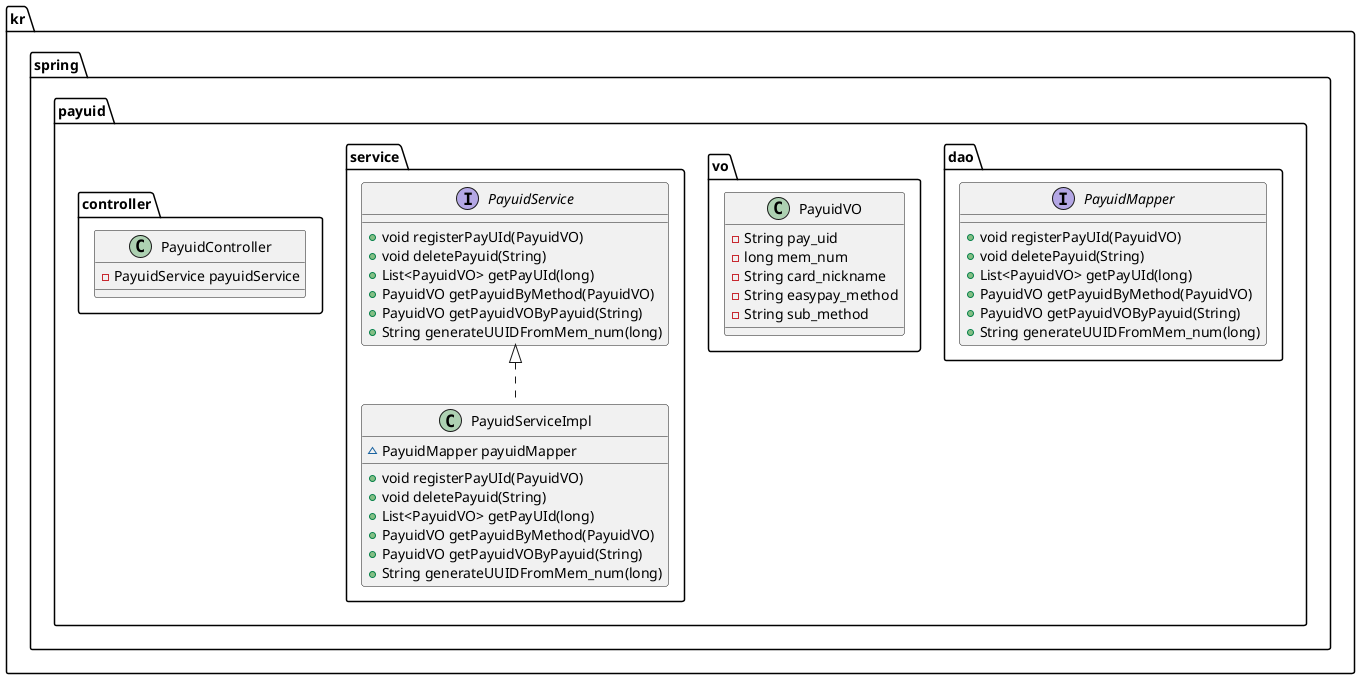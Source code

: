 @startuml
interface kr.spring.payuid.dao.PayuidMapper {
+ void registerPayUId(PayuidVO)
+ void deletePayuid(String)
+ List<PayuidVO> getPayUId(long)
+ PayuidVO getPayuidByMethod(PayuidVO)
+ PayuidVO getPayuidVOByPayuid(String)
+ String generateUUIDFromMem_num(long)
}

class kr.spring.payuid.vo.PayuidVO {
- String pay_uid
- long mem_num
- String card_nickname
- String easypay_method
- String sub_method
}

interface kr.spring.payuid.service.PayuidService {
+ void registerPayUId(PayuidVO)
+ void deletePayuid(String)
+ List<PayuidVO> getPayUId(long)
+ PayuidVO getPayuidByMethod(PayuidVO)
+ PayuidVO getPayuidVOByPayuid(String)
+ String generateUUIDFromMem_num(long)
}

class kr.spring.payuid.controller.PayuidController {
- PayuidService payuidService
}

class kr.spring.payuid.service.PayuidServiceImpl {
~ PayuidMapper payuidMapper
+ void registerPayUId(PayuidVO)
+ void deletePayuid(String)
+ List<PayuidVO> getPayUId(long)
+ PayuidVO getPayuidByMethod(PayuidVO)
+ PayuidVO getPayuidVOByPayuid(String)
+ String generateUUIDFromMem_num(long)
}




kr.spring.payuid.service.PayuidService <|.. kr.spring.payuid.service.PayuidServiceImpl
@enduml